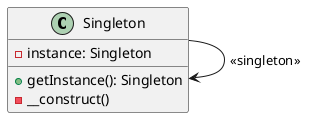 @startuml Singleton
class Singleton {
    - instance: Singleton
    + getInstance(): Singleton
    - __construct()
}

Singleton -> Singleton: <<singleton>>
@enduml
